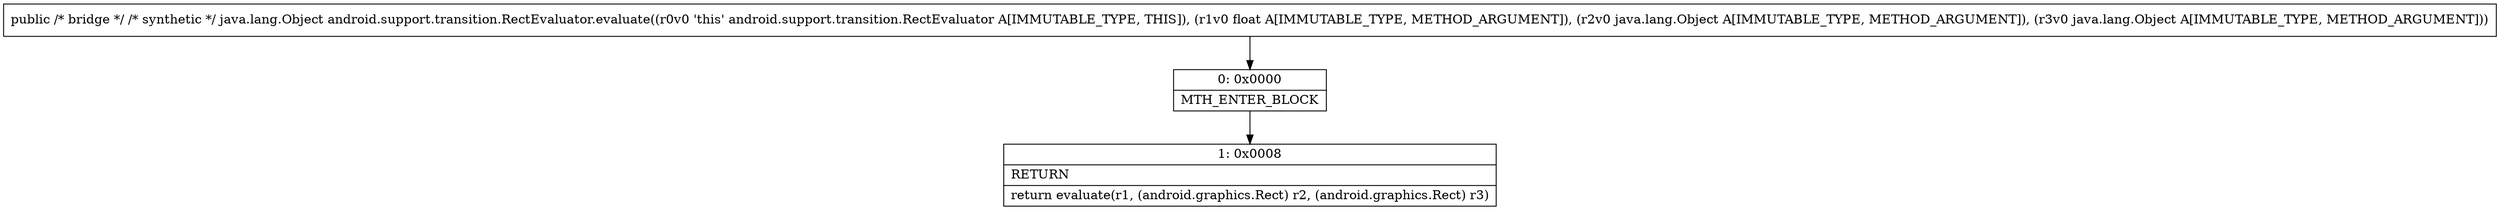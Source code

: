 digraph "CFG forandroid.support.transition.RectEvaluator.evaluate(FLjava\/lang\/Object;Ljava\/lang\/Object;)Ljava\/lang\/Object;" {
Node_0 [shape=record,label="{0\:\ 0x0000|MTH_ENTER_BLOCK\l}"];
Node_1 [shape=record,label="{1\:\ 0x0008|RETURN\l|return evaluate(r1, (android.graphics.Rect) r2, (android.graphics.Rect) r3)\l}"];
MethodNode[shape=record,label="{public \/* bridge *\/ \/* synthetic *\/ java.lang.Object android.support.transition.RectEvaluator.evaluate((r0v0 'this' android.support.transition.RectEvaluator A[IMMUTABLE_TYPE, THIS]), (r1v0 float A[IMMUTABLE_TYPE, METHOD_ARGUMENT]), (r2v0 java.lang.Object A[IMMUTABLE_TYPE, METHOD_ARGUMENT]), (r3v0 java.lang.Object A[IMMUTABLE_TYPE, METHOD_ARGUMENT])) }"];
MethodNode -> Node_0;
Node_0 -> Node_1;
}

